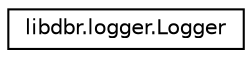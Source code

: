 digraph "Graphical Class Hierarchy"
{
 // LATEX_PDF_SIZE
  edge [fontname="Helvetica",fontsize="10",labelfontname="Helvetica",labelfontsize="10"];
  node [fontname="Helvetica",fontsize="10",shape=record];
  rankdir="LR";
  Node0 [label="libdbr.logger.Logger",height=0.2,width=0.4,color="black", fillcolor="white", style="filled",URL="$classlibdbr_1_1logger_1_1_logger.html",tooltip="Class for logging messages to stdout/stdin & file."];
}
